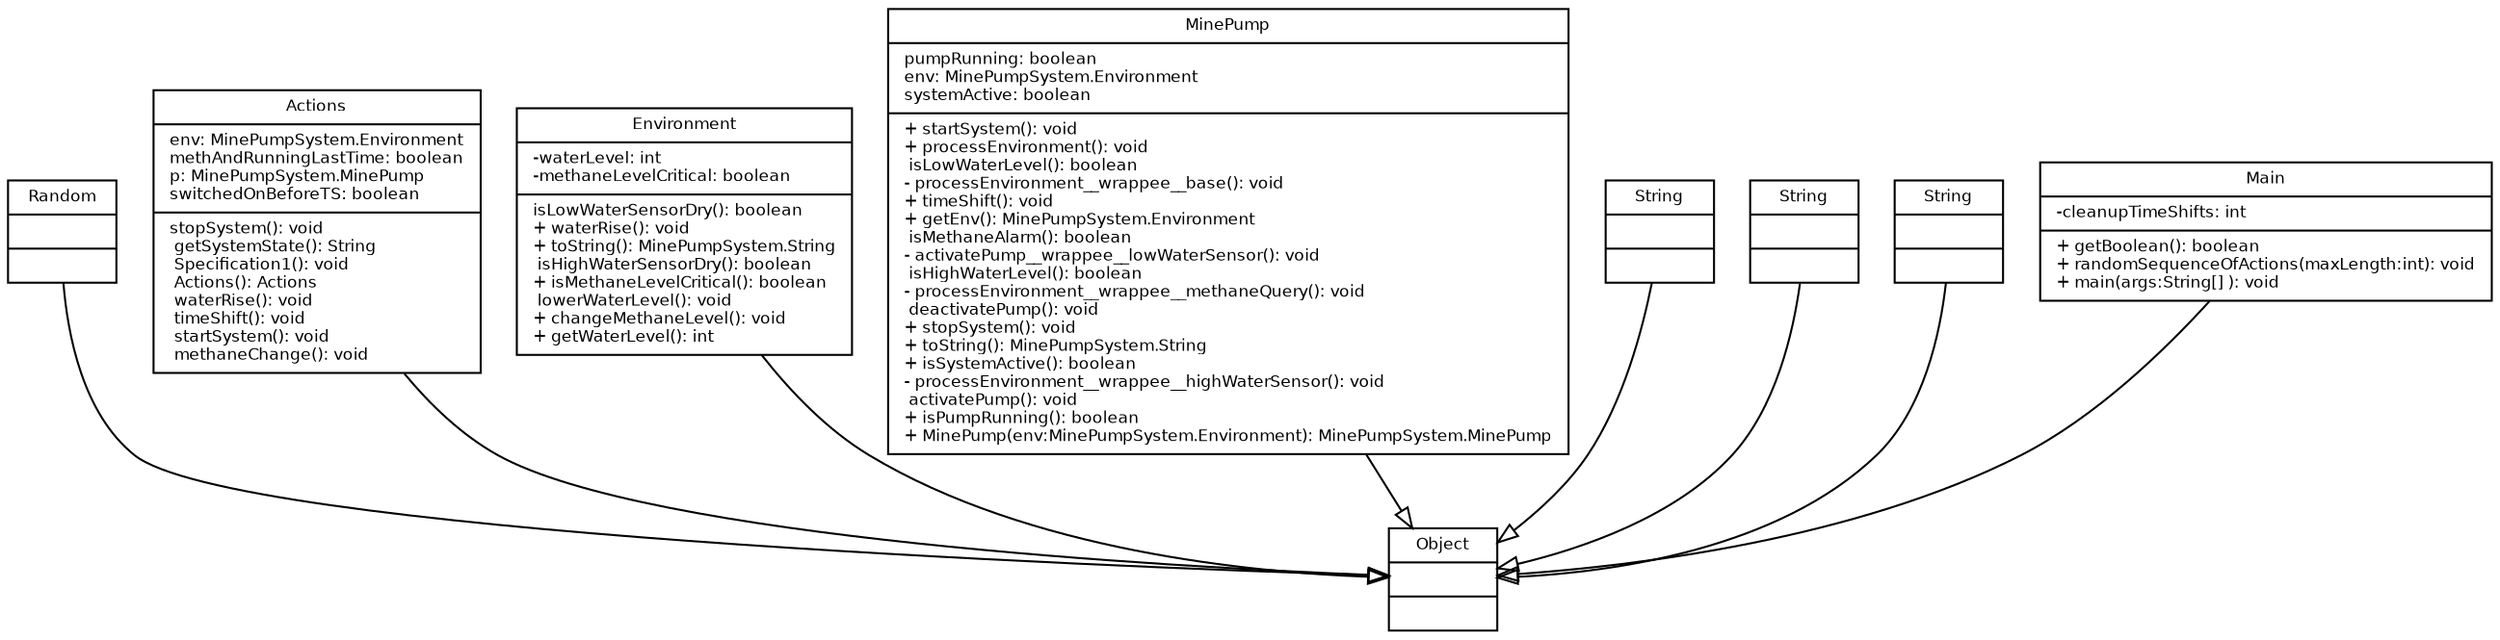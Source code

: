 digraph TypeHierarchy { 
        fontname = "Bitstream Vera Sans"
        fontsize = 8

        node [
                  fontname = "Bitstream Vera Sans"
                  fontsize = 8
                  shape = "record"
        ]

        edge [
                  fontname = "Bitstream Vera Sans"
                  fontsize = 8
        ]

        Random [
                  label = "{Random||}"
        ]

        Actions [
                  label = "{Actions|env: MinePumpSystem.Environment\lmethAndRunningLastTime: boolean\lp: MinePumpSystem.MinePump\lswitchedOnBeforeTS: boolean\l| stopSystem(): void\l getSystemState(): String\l Specification1(): void\l Actions(): Actions\l waterRise(): void\l timeShift(): void\l startSystem(): void\l methaneChange(): void\l}"
        ]

        MinePumpSystem_Environment [
                  label = "{Environment|-waterLevel: int\l-methaneLevelCritical: boolean\l| isLowWaterSensorDry(): boolean\l+ waterRise(): void\l+ toString(): MinePumpSystem.String\l isHighWaterSensorDry(): boolean\l+ isMethaneLevelCritical(): boolean\l lowerWaterLevel(): void\l+ changeMethaneLevel(): void\l+ getWaterLevel(): int\l}"
        ]

        MinePumpSystem_MinePump [
                  label = "{MinePump|pumpRunning: boolean\lenv: MinePumpSystem.Environment\lsystemActive: boolean\l|+ startSystem(): void\l+ processEnvironment(): void\l isLowWaterLevel(): boolean\l- processEnvironment__wrappee__base(): void\l+ timeShift(): void\l+ getEnv(): MinePumpSystem.Environment\l isMethaneAlarm(): boolean\l- activatePump__wrappee__lowWaterSensor(): void\l isHighWaterLevel(): boolean\l- processEnvironment__wrappee__methaneQuery(): void\l deactivatePump(): void\l+ stopSystem(): void\l+ toString(): MinePumpSystem.String\l+ isSystemActive(): boolean\l- processEnvironment__wrappee__highWaterSensor(): void\l activatePump(): void\l+ isPumpRunning(): boolean\l+ MinePump(env:MinePumpSystem.Environment): MinePumpSystem.MinePump\l}"
        ]

        String [
                  label = "{String||}"
        ]

        java_lang_String [
                  label = "{String||}"
        ]

        java_lang_Object [
                  label = "{Object||}"
        ]

        MinePumpSystem_String [
                  label = "{String||}"
        ]

        Main [
                  label = "{Main|-cleanupTimeShifts: int\l|+ getBoolean(): boolean\l+ randomSequenceOfActions(maxLength:int): void\l+ main(args:String[] ): void\l}"
        ]

        edge [
                  arrowhead = "empty"
                  style = "solid"
                  arrowtail = "none"
        ]

        Random -> java_lang_Object
        Actions -> java_lang_Object
        MinePumpSystem_Environment -> java_lang_Object
        MinePumpSystem_MinePump -> java_lang_Object
        String -> java_lang_Object
        java_lang_String -> java_lang_Object
        MinePumpSystem_String -> java_lang_Object
        Main -> java_lang_Object
        edge [
                  arrowhead = "empty"
                  style = "dashed"
                  arrowtail = "none"
        ]

        edge [
                  arrowhead = "normal"
                  style = "solid"
                  arrowtail = "odot"
        ]

}